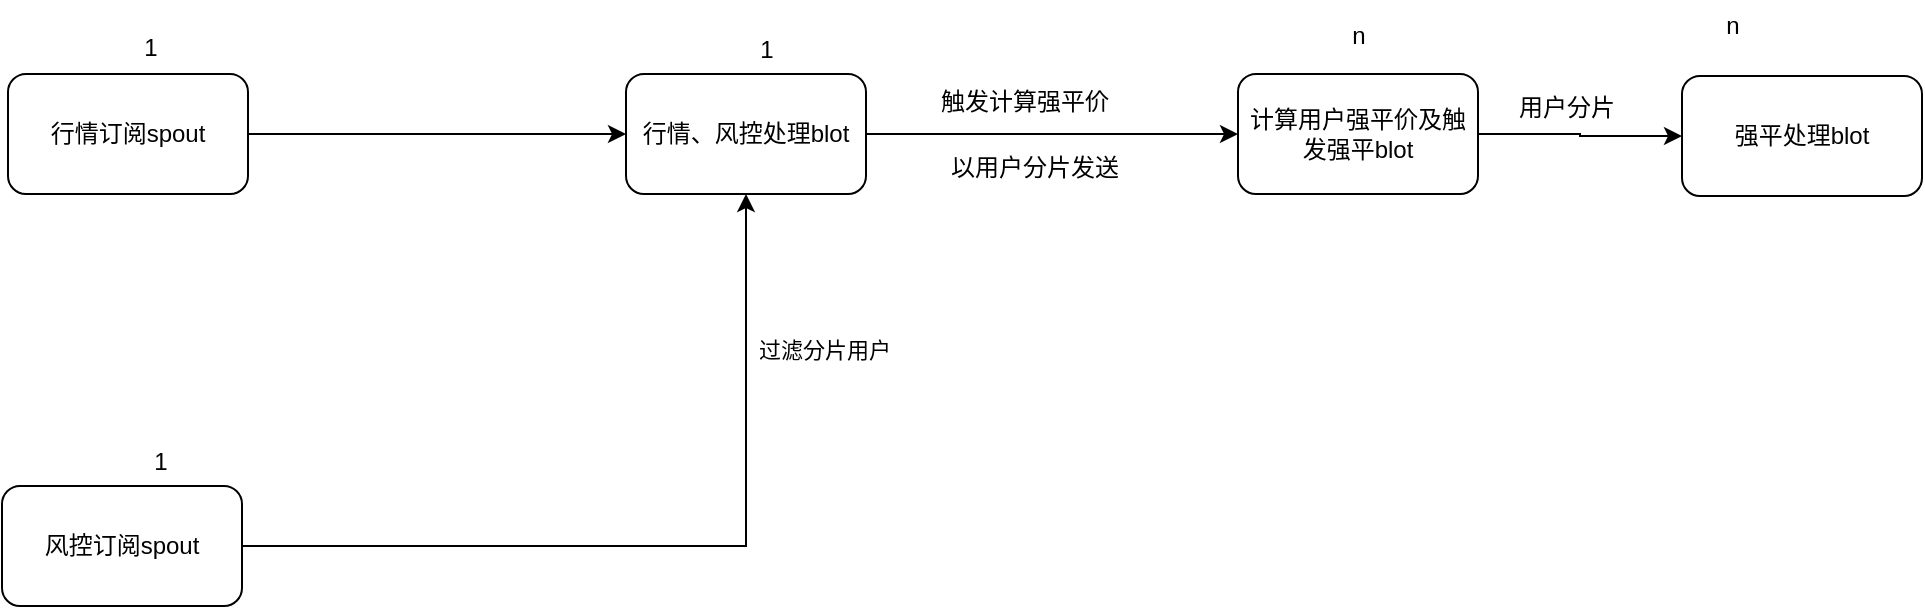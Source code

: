 <mxfile version="26.0.5">
  <diagram name="第 1 页" id="06HJxZ2aRITmPhD4oOBg">
    <mxGraphModel dx="954" dy="598" grid="0" gridSize="10" guides="1" tooltips="1" connect="1" arrows="1" fold="1" page="1" pageScale="1" pageWidth="3000" pageHeight="3020" math="0" shadow="0">
      <root>
        <mxCell id="0" />
        <mxCell id="1" parent="0" />
        <mxCell id="ehHEfjHrusZ6WexBavjR-4" value="" style="edgeStyle=orthogonalEdgeStyle;rounded=0;orthogonalLoop=1;jettySize=auto;html=1;" edge="1" parent="1" source="ehHEfjHrusZ6WexBavjR-1" target="ehHEfjHrusZ6WexBavjR-3">
          <mxGeometry relative="1" as="geometry" />
        </mxCell>
        <mxCell id="ehHEfjHrusZ6WexBavjR-1" value="行情订阅spout" style="rounded=1;whiteSpace=wrap;html=1;" vertex="1" parent="1">
          <mxGeometry x="127" y="123" width="120" height="60" as="geometry" />
        </mxCell>
        <mxCell id="ehHEfjHrusZ6WexBavjR-5" style="edgeStyle=orthogonalEdgeStyle;rounded=0;orthogonalLoop=1;jettySize=auto;html=1;entryX=0.5;entryY=1;entryDx=0;entryDy=0;" edge="1" parent="1" source="ehHEfjHrusZ6WexBavjR-2" target="ehHEfjHrusZ6WexBavjR-3">
          <mxGeometry relative="1" as="geometry" />
        </mxCell>
        <mxCell id="ehHEfjHrusZ6WexBavjR-18" value="过滤分片用户" style="edgeLabel;html=1;align=center;verticalAlign=middle;resizable=0;points=[];" vertex="1" connectable="0" parent="ehHEfjHrusZ6WexBavjR-5">
          <mxGeometry x="0.664" y="-4" relative="1" as="geometry">
            <mxPoint x="35" y="6" as="offset" />
          </mxGeometry>
        </mxCell>
        <mxCell id="ehHEfjHrusZ6WexBavjR-2" value="风控订阅spout" style="rounded=1;whiteSpace=wrap;html=1;" vertex="1" parent="1">
          <mxGeometry x="124" y="329" width="120" height="60" as="geometry" />
        </mxCell>
        <mxCell id="ehHEfjHrusZ6WexBavjR-7" value="" style="edgeStyle=orthogonalEdgeStyle;rounded=0;orthogonalLoop=1;jettySize=auto;html=1;" edge="1" parent="1" source="ehHEfjHrusZ6WexBavjR-3" target="ehHEfjHrusZ6WexBavjR-6">
          <mxGeometry relative="1" as="geometry" />
        </mxCell>
        <mxCell id="ehHEfjHrusZ6WexBavjR-3" value="行情、风控处理blot" style="whiteSpace=wrap;html=1;rounded=1;" vertex="1" parent="1">
          <mxGeometry x="436" y="123" width="120" height="60" as="geometry" />
        </mxCell>
        <mxCell id="ehHEfjHrusZ6WexBavjR-15" value="" style="edgeStyle=orthogonalEdgeStyle;rounded=0;orthogonalLoop=1;jettySize=auto;html=1;" edge="1" parent="1" source="ehHEfjHrusZ6WexBavjR-6" target="ehHEfjHrusZ6WexBavjR-14">
          <mxGeometry relative="1" as="geometry" />
        </mxCell>
        <mxCell id="ehHEfjHrusZ6WexBavjR-6" value="计算用户强平价及触发强平blot" style="whiteSpace=wrap;html=1;rounded=1;" vertex="1" parent="1">
          <mxGeometry x="742" y="123" width="120" height="60" as="geometry" />
        </mxCell>
        <mxCell id="ehHEfjHrusZ6WexBavjR-8" value="1" style="text;html=1;align=center;verticalAlign=middle;resizable=0;points=[];autosize=1;strokeColor=none;fillColor=none;" vertex="1" parent="1">
          <mxGeometry x="493" y="98" width="25" height="26" as="geometry" />
        </mxCell>
        <mxCell id="ehHEfjHrusZ6WexBavjR-9" value="1" style="text;html=1;align=center;verticalAlign=middle;resizable=0;points=[];autosize=1;strokeColor=none;fillColor=none;" vertex="1" parent="1">
          <mxGeometry x="185" y="97" width="25" height="26" as="geometry" />
        </mxCell>
        <mxCell id="ehHEfjHrusZ6WexBavjR-10" value="1" style="text;html=1;align=center;verticalAlign=middle;resizable=0;points=[];autosize=1;strokeColor=none;fillColor=none;" vertex="1" parent="1">
          <mxGeometry x="190" y="304" width="25" height="26" as="geometry" />
        </mxCell>
        <mxCell id="ehHEfjHrusZ6WexBavjR-11" value="n" style="text;html=1;align=center;verticalAlign=middle;resizable=0;points=[];autosize=1;strokeColor=none;fillColor=none;" vertex="1" parent="1">
          <mxGeometry x="789.5" y="91" width="25" height="26" as="geometry" />
        </mxCell>
        <mxCell id="ehHEfjHrusZ6WexBavjR-12" value="触发计算强平价" style="text;html=1;align=center;verticalAlign=middle;resizable=0;points=[];autosize=1;strokeColor=none;fillColor=none;" vertex="1" parent="1">
          <mxGeometry x="584" y="124" width="102" height="26" as="geometry" />
        </mxCell>
        <mxCell id="ehHEfjHrusZ6WexBavjR-13" value="以用户分片发送" style="text;html=1;align=center;verticalAlign=middle;resizable=0;points=[];autosize=1;strokeColor=none;fillColor=none;" vertex="1" parent="1">
          <mxGeometry x="589" y="157" width="102" height="26" as="geometry" />
        </mxCell>
        <mxCell id="ehHEfjHrusZ6WexBavjR-14" value="强平处理blot" style="whiteSpace=wrap;html=1;rounded=1;" vertex="1" parent="1">
          <mxGeometry x="964" y="124" width="120" height="60" as="geometry" />
        </mxCell>
        <mxCell id="ehHEfjHrusZ6WexBavjR-16" value="n" style="text;html=1;align=center;verticalAlign=middle;resizable=0;points=[];autosize=1;strokeColor=none;fillColor=none;" vertex="1" parent="1">
          <mxGeometry x="976" y="86" width="25" height="26" as="geometry" />
        </mxCell>
        <mxCell id="ehHEfjHrusZ6WexBavjR-17" value="用户分片" style="text;html=1;align=center;verticalAlign=middle;resizable=0;points=[];autosize=1;strokeColor=none;fillColor=none;" vertex="1" parent="1">
          <mxGeometry x="873" y="127" width="66" height="26" as="geometry" />
        </mxCell>
      </root>
    </mxGraphModel>
  </diagram>
</mxfile>

